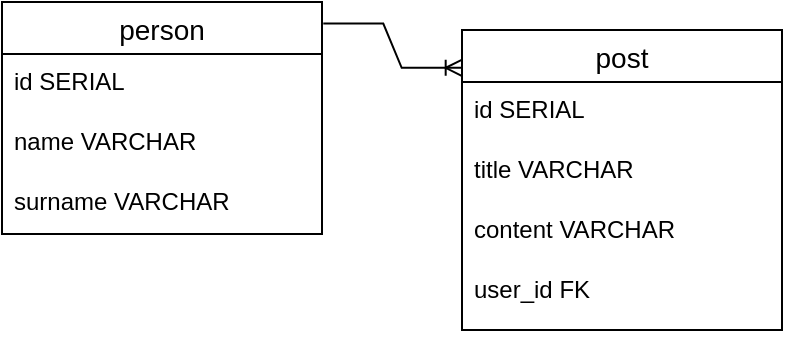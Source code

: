 <mxfile version="21.0.2" type="device"><diagram name="Страница 1" id="rXJCTszR8TrldIclVaRL"><mxGraphModel dx="775" dy="430" grid="1" gridSize="10" guides="1" tooltips="1" connect="1" arrows="1" fold="1" page="1" pageScale="1" pageWidth="827" pageHeight="1169" math="0" shadow="0"><root><mxCell id="0"/><mxCell id="1" parent="0"/><mxCell id="vJSTOF0_Qbi4XOdBWx8p-1" value="post" style="swimlane;fontStyle=0;childLayout=stackLayout;horizontal=1;startSize=26;horizontalStack=0;resizeParent=1;resizeParentMax=0;resizeLast=0;collapsible=1;marginBottom=0;align=center;fontSize=14;" vertex="1" parent="1"><mxGeometry x="450" y="350" width="160" height="150" as="geometry"/></mxCell><mxCell id="vJSTOF0_Qbi4XOdBWx8p-2" value="id SERIAL" style="text;strokeColor=none;fillColor=none;spacingLeft=4;spacingRight=4;overflow=hidden;rotatable=0;points=[[0,0.5],[1,0.5]];portConstraint=eastwest;fontSize=12;whiteSpace=wrap;html=1;" vertex="1" parent="vJSTOF0_Qbi4XOdBWx8p-1"><mxGeometry y="26" width="160" height="30" as="geometry"/></mxCell><mxCell id="vJSTOF0_Qbi4XOdBWx8p-3" value="title VARCHAR" style="text;strokeColor=none;fillColor=none;spacingLeft=4;spacingRight=4;overflow=hidden;rotatable=0;points=[[0,0.5],[1,0.5]];portConstraint=eastwest;fontSize=12;whiteSpace=wrap;html=1;" vertex="1" parent="vJSTOF0_Qbi4XOdBWx8p-1"><mxGeometry y="56" width="160" height="30" as="geometry"/></mxCell><mxCell id="vJSTOF0_Qbi4XOdBWx8p-17" value="content VARCHAR" style="text;strokeColor=none;fillColor=none;spacingLeft=4;spacingRight=4;overflow=hidden;rotatable=0;points=[[0,0.5],[1,0.5]];portConstraint=eastwest;fontSize=12;whiteSpace=wrap;html=1;" vertex="1" parent="vJSTOF0_Qbi4XOdBWx8p-1"><mxGeometry y="86" width="160" height="30" as="geometry"/></mxCell><mxCell id="vJSTOF0_Qbi4XOdBWx8p-4" value="user_id FK" style="text;strokeColor=none;fillColor=none;spacingLeft=4;spacingRight=4;overflow=hidden;rotatable=0;points=[[0,0.5],[1,0.5]];portConstraint=eastwest;fontSize=12;whiteSpace=wrap;html=1;" vertex="1" parent="vJSTOF0_Qbi4XOdBWx8p-1"><mxGeometry y="116" width="160" height="34" as="geometry"/></mxCell><mxCell id="vJSTOF0_Qbi4XOdBWx8p-5" value="person" style="swimlane;fontStyle=0;childLayout=stackLayout;horizontal=1;startSize=26;horizontalStack=0;resizeParent=1;resizeParentMax=0;resizeLast=0;collapsible=1;marginBottom=0;align=center;fontSize=14;" vertex="1" parent="1"><mxGeometry x="220" y="336" width="160" height="116" as="geometry"/></mxCell><mxCell id="vJSTOF0_Qbi4XOdBWx8p-6" value="id SERIAL" style="text;strokeColor=none;fillColor=none;spacingLeft=4;spacingRight=4;overflow=hidden;rotatable=0;points=[[0,0.5],[1,0.5]];portConstraint=eastwest;fontSize=12;whiteSpace=wrap;html=1;" vertex="1" parent="vJSTOF0_Qbi4XOdBWx8p-5"><mxGeometry y="26" width="160" height="30" as="geometry"/></mxCell><mxCell id="vJSTOF0_Qbi4XOdBWx8p-7" value="name VARCHAR" style="text;strokeColor=none;fillColor=none;spacingLeft=4;spacingRight=4;overflow=hidden;rotatable=0;points=[[0,0.5],[1,0.5]];portConstraint=eastwest;fontSize=12;whiteSpace=wrap;html=1;" vertex="1" parent="vJSTOF0_Qbi4XOdBWx8p-5"><mxGeometry y="56" width="160" height="30" as="geometry"/></mxCell><mxCell id="vJSTOF0_Qbi4XOdBWx8p-8" value="surname VARCHAR" style="text;strokeColor=none;fillColor=none;spacingLeft=4;spacingRight=4;overflow=hidden;rotatable=0;points=[[0,0.5],[1,0.5]];portConstraint=eastwest;fontSize=12;whiteSpace=wrap;html=1;" vertex="1" parent="vJSTOF0_Qbi4XOdBWx8p-5"><mxGeometry y="86" width="160" height="30" as="geometry"/></mxCell><mxCell id="vJSTOF0_Qbi4XOdBWx8p-19" value="" style="edgeStyle=entityRelationEdgeStyle;fontSize=12;html=1;endArrow=ERoneToMany;rounded=0;entryX=-0.001;entryY=0.126;entryDx=0;entryDy=0;entryPerimeter=0;exitX=1.004;exitY=0.093;exitDx=0;exitDy=0;exitPerimeter=0;" edge="1" parent="1" source="vJSTOF0_Qbi4XOdBWx8p-5" target="vJSTOF0_Qbi4XOdBWx8p-1"><mxGeometry width="100" height="100" relative="1" as="geometry"><mxPoint x="330" y="570" as="sourcePoint"/><mxPoint x="430" y="470" as="targetPoint"/></mxGeometry></mxCell></root></mxGraphModel></diagram></mxfile>